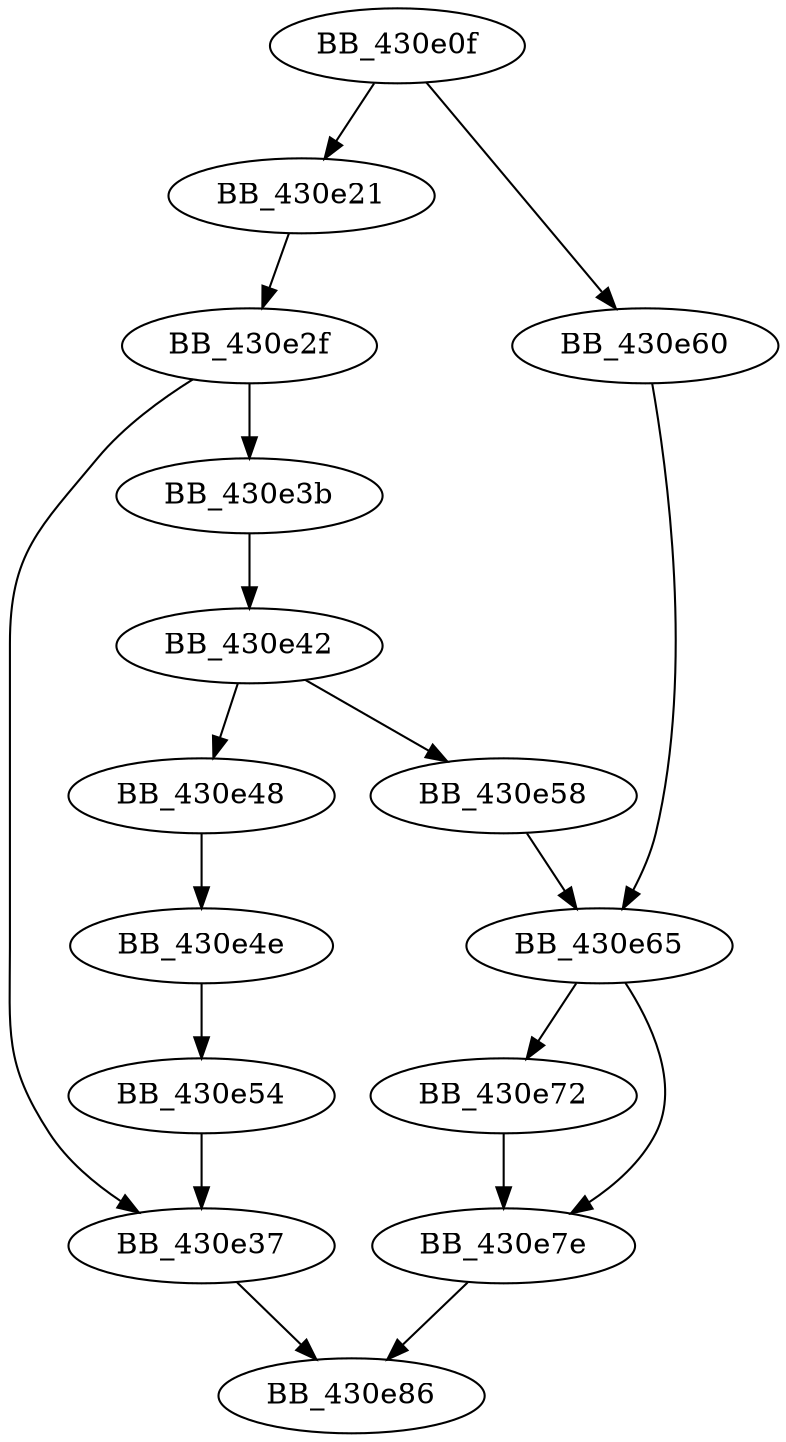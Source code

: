 DiGraph ___init_time{
BB_430e0f->BB_430e21
BB_430e0f->BB_430e60
BB_430e21->BB_430e2f
BB_430e2f->BB_430e37
BB_430e2f->BB_430e3b
BB_430e37->BB_430e86
BB_430e3b->BB_430e42
BB_430e42->BB_430e48
BB_430e42->BB_430e58
BB_430e48->BB_430e4e
BB_430e4e->BB_430e54
BB_430e54->BB_430e37
BB_430e58->BB_430e65
BB_430e60->BB_430e65
BB_430e65->BB_430e72
BB_430e65->BB_430e7e
BB_430e72->BB_430e7e
BB_430e7e->BB_430e86
}

